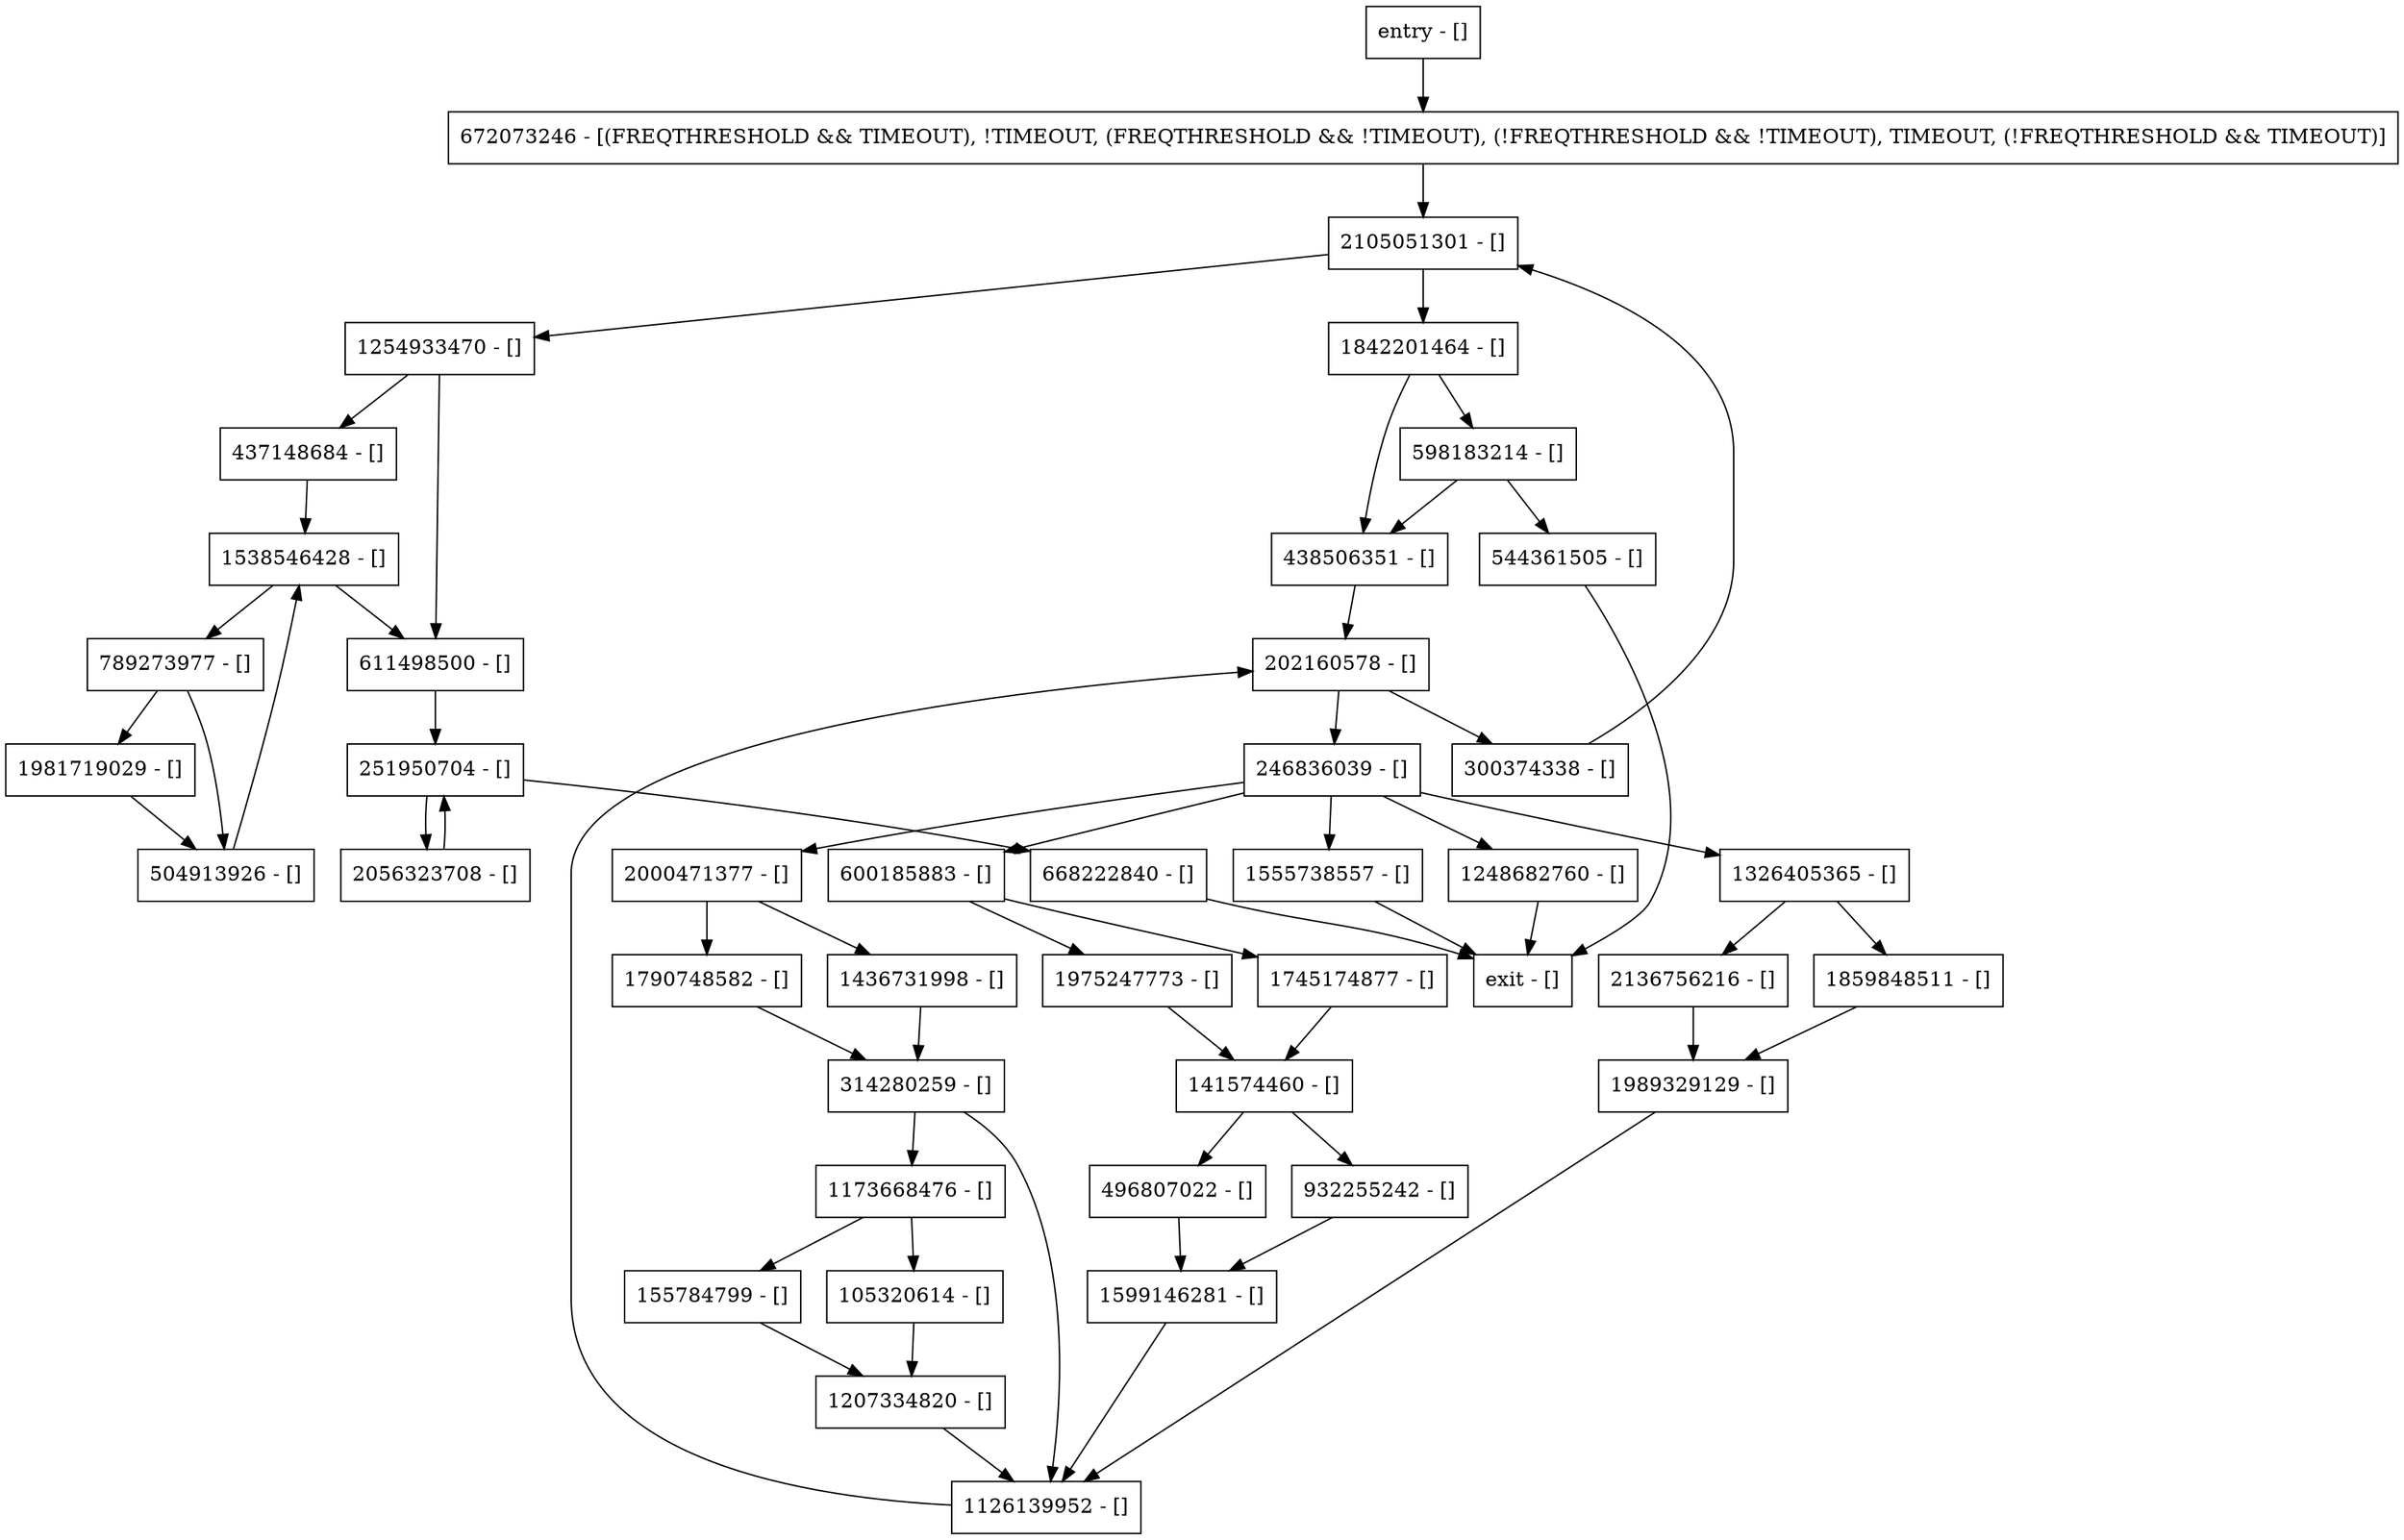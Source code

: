 digraph getColors {
node [shape=record];
544361505 [label="544361505 - []"];
438506351 [label="438506351 - []"];
1207334820 [label="1207334820 - []"];
202160578 [label="202160578 - []"];
496807022 [label="496807022 - []"];
598183214 [label="598183214 - []"];
1436731998 [label="1436731998 - []"];
1173668476 [label="1173668476 - []"];
1326405365 [label="1326405365 - []"];
1859848511 [label="1859848511 - []"];
611498500 [label="611498500 - []"];
668222840 [label="668222840 - []"];
1842201464 [label="1842201464 - []"];
504913926 [label="504913926 - []"];
932255242 [label="932255242 - []"];
2056323708 [label="2056323708 - []"];
2105051301 [label="2105051301 - []"];
1989329129 [label="1989329129 - []"];
300374338 [label="300374338 - []"];
1745174877 [label="1745174877 - []"];
1975247773 [label="1975247773 - []"];
2136756216 [label="2136756216 - []"];
1981719029 [label="1981719029 - []"];
105320614 [label="105320614 - []"];
600185883 [label="600185883 - []"];
251950704 [label="251950704 - []"];
2000471377 [label="2000471377 - []"];
789273977 [label="789273977 - []"];
1254933470 [label="1254933470 - []"];
246836039 [label="246836039 - []"];
1599146281 [label="1599146281 - []"];
entry [label="entry - []"];
exit [label="exit - []"];
141574460 [label="141574460 - []"];
1790748582 [label="1790748582 - []"];
1538546428 [label="1538546428 - []"];
672073246 [label="672073246 - [(FREQTHRESHOLD && TIMEOUT), !TIMEOUT, (FREQTHRESHOLD && !TIMEOUT), (!FREQTHRESHOLD && !TIMEOUT), TIMEOUT, (!FREQTHRESHOLD && TIMEOUT)]"];
437148684 [label="437148684 - []"];
1126139952 [label="1126139952 - []"];
1555738557 [label="1555738557 - []"];
155784799 [label="155784799 - []"];
1248682760 [label="1248682760 - []"];
314280259 [label="314280259 - []"];
entry;
exit;
544361505 -> exit;
438506351 -> 202160578;
1207334820 -> 1126139952;
202160578 -> 300374338;
202160578 -> 246836039;
496807022 -> 1599146281;
598183214 -> 544361505;
598183214 -> 438506351;
1436731998 -> 314280259;
1173668476 -> 105320614;
1173668476 -> 155784799;
1326405365 -> 1859848511;
1326405365 -> 2136756216;
1859848511 -> 1989329129;
611498500 -> 251950704;
668222840 -> exit;
1842201464 -> 438506351;
1842201464 -> 598183214;
504913926 -> 1538546428;
932255242 -> 1599146281;
2056323708 -> 251950704;
2105051301 -> 1842201464;
2105051301 -> 1254933470;
1989329129 -> 1126139952;
300374338 -> 2105051301;
1745174877 -> 141574460;
1975247773 -> 141574460;
2136756216 -> 1989329129;
1981719029 -> 504913926;
105320614 -> 1207334820;
600185883 -> 1745174877;
600185883 -> 1975247773;
251950704 -> 2056323708;
251950704 -> 668222840;
2000471377 -> 1790748582;
2000471377 -> 1436731998;
789273977 -> 504913926;
789273977 -> 1981719029;
1254933470 -> 437148684;
1254933470 -> 611498500;
246836039 -> 600185883;
246836039 -> 2000471377;
246836039 -> 1555738557;
246836039 -> 1326405365;
246836039 -> 1248682760;
1599146281 -> 1126139952;
entry -> 672073246;
141574460 -> 932255242;
141574460 -> 496807022;
1790748582 -> 314280259;
1538546428 -> 789273977;
1538546428 -> 611498500;
672073246 -> 2105051301;
437148684 -> 1538546428;
1126139952 -> 202160578;
1555738557 -> exit;
155784799 -> 1207334820;
1248682760 -> exit;
314280259 -> 1173668476;
314280259 -> 1126139952;
}
